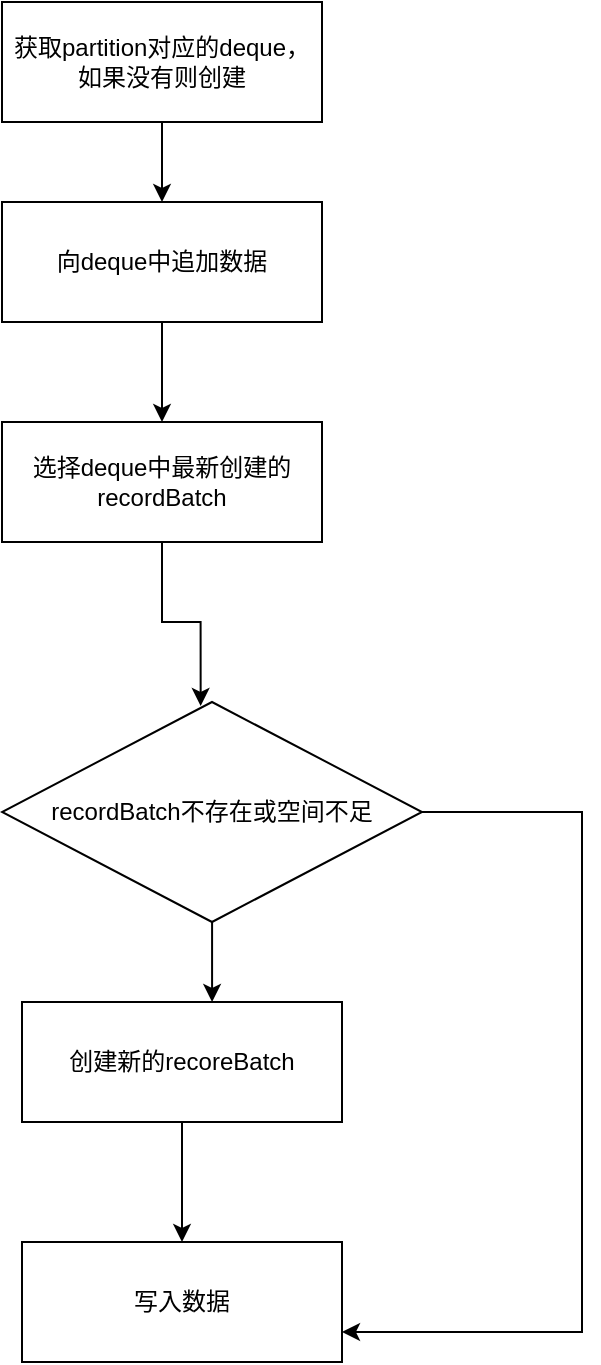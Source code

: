 <mxfile version="13.4.5" type="device"><diagram id="ZQZl6oBvorLmBfqz56de" name="Page-1"><mxGraphModel dx="1186" dy="875" grid="1" gridSize="10" guides="1" tooltips="1" connect="1" arrows="1" fold="1" page="1" pageScale="1" pageWidth="1100" pageHeight="1700" math="0" shadow="0"><root><mxCell id="0"/><mxCell id="1" parent="0"/><mxCell id="eCZiWJOuW2coVLsc5pCw-8" style="edgeStyle=orthogonalEdgeStyle;rounded=0;orthogonalLoop=1;jettySize=auto;html=1;entryX=0.5;entryY=0;entryDx=0;entryDy=0;" edge="1" parent="1" source="eCZiWJOuW2coVLsc5pCw-1" target="eCZiWJOuW2coVLsc5pCw-2"><mxGeometry relative="1" as="geometry"/></mxCell><mxCell id="eCZiWJOuW2coVLsc5pCw-1" value="获取partition对应的deque，如果没有则创建" style="rounded=0;whiteSpace=wrap;html=1;" vertex="1" parent="1"><mxGeometry x="370" y="230" width="160" height="60" as="geometry"/></mxCell><mxCell id="eCZiWJOuW2coVLsc5pCw-9" style="edgeStyle=orthogonalEdgeStyle;rounded=0;orthogonalLoop=1;jettySize=auto;html=1;entryX=0.5;entryY=0;entryDx=0;entryDy=0;" edge="1" parent="1" source="eCZiWJOuW2coVLsc5pCw-2" target="eCZiWJOuW2coVLsc5pCw-3"><mxGeometry relative="1" as="geometry"/></mxCell><mxCell id="eCZiWJOuW2coVLsc5pCw-2" value="向deque中追加数据" style="rounded=0;whiteSpace=wrap;html=1;" vertex="1" parent="1"><mxGeometry x="370" y="330" width="160" height="60" as="geometry"/></mxCell><mxCell id="eCZiWJOuW2coVLsc5pCw-10" style="edgeStyle=orthogonalEdgeStyle;rounded=0;orthogonalLoop=1;jettySize=auto;html=1;entryX=0.473;entryY=0.018;entryDx=0;entryDy=0;entryPerimeter=0;" edge="1" parent="1" source="eCZiWJOuW2coVLsc5pCw-3" target="eCZiWJOuW2coVLsc5pCw-5"><mxGeometry relative="1" as="geometry"/></mxCell><mxCell id="eCZiWJOuW2coVLsc5pCw-3" value="选择deque中最新创建的recordBatch" style="rounded=0;whiteSpace=wrap;html=1;" vertex="1" parent="1"><mxGeometry x="370" y="440" width="160" height="60" as="geometry"/></mxCell><mxCell id="eCZiWJOuW2coVLsc5pCw-11" style="edgeStyle=orthogonalEdgeStyle;rounded=0;orthogonalLoop=1;jettySize=auto;html=1;entryX=0.594;entryY=0;entryDx=0;entryDy=0;entryPerimeter=0;" edge="1" parent="1" source="eCZiWJOuW2coVLsc5pCw-5" target="eCZiWJOuW2coVLsc5pCw-6"><mxGeometry relative="1" as="geometry"/></mxCell><mxCell id="eCZiWJOuW2coVLsc5pCw-12" style="edgeStyle=orthogonalEdgeStyle;rounded=0;orthogonalLoop=1;jettySize=auto;html=1;entryX=1;entryY=0.75;entryDx=0;entryDy=0;" edge="1" parent="1" source="eCZiWJOuW2coVLsc5pCw-5" target="eCZiWJOuW2coVLsc5pCw-7"><mxGeometry relative="1" as="geometry"><Array as="points"><mxPoint x="660" y="635"/><mxPoint x="660" y="895"/></Array></mxGeometry></mxCell><mxCell id="eCZiWJOuW2coVLsc5pCw-5" value="recordBatch不存在或空间不足" style="rhombus;whiteSpace=wrap;html=1;" vertex="1" parent="1"><mxGeometry x="370" y="580" width="210" height="110" as="geometry"/></mxCell><mxCell id="eCZiWJOuW2coVLsc5pCw-13" style="edgeStyle=orthogonalEdgeStyle;rounded=0;orthogonalLoop=1;jettySize=auto;html=1;entryX=0.5;entryY=0;entryDx=0;entryDy=0;" edge="1" parent="1" source="eCZiWJOuW2coVLsc5pCw-6" target="eCZiWJOuW2coVLsc5pCw-7"><mxGeometry relative="1" as="geometry"/></mxCell><mxCell id="eCZiWJOuW2coVLsc5pCw-6" value="创建新的recoreBatch" style="rounded=0;whiteSpace=wrap;html=1;" vertex="1" parent="1"><mxGeometry x="380" y="730" width="160" height="60" as="geometry"/></mxCell><mxCell id="eCZiWJOuW2coVLsc5pCw-7" value="写入数据" style="rounded=0;whiteSpace=wrap;html=1;" vertex="1" parent="1"><mxGeometry x="380" y="850" width="160" height="60" as="geometry"/></mxCell></root></mxGraphModel></diagram></mxfile>